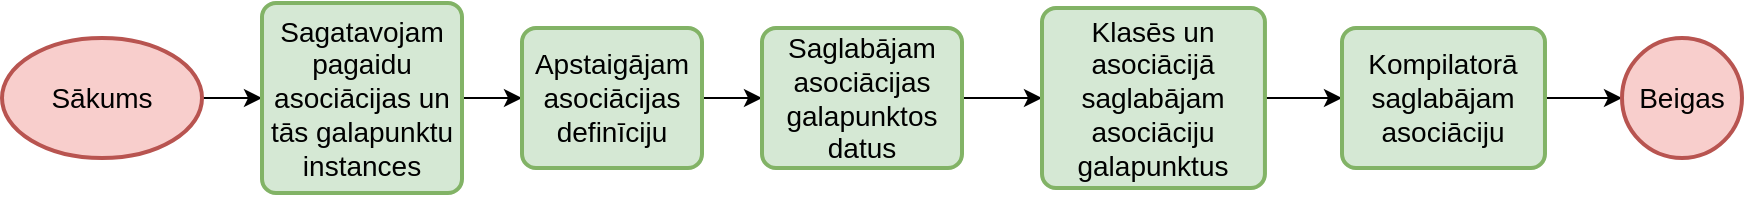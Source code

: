 <mxfile version="15.8.7" type="device" pages="4"><diagram id="T3AM92DZp9Nx9xLzcbVp" name="Kompilēt asociāciju"><mxGraphModel dx="-2262" dy="649" grid="1" gridSize="10" guides="1" tooltips="1" connect="1" arrows="1" fold="1" page="1" pageScale="1" pageWidth="1100" pageHeight="850" math="0" shadow="0"><root><mxCell id="jJ4S8eRLgExZ-MhqU4rL-0"/><mxCell id="jJ4S8eRLgExZ-MhqU4rL-1" parent="jJ4S8eRLgExZ-MhqU4rL-0"/><mxCell id="gx3OacqQjCRSN9YlOjex-7" style="edgeStyle=orthogonalEdgeStyle;rounded=0;orthogonalLoop=1;jettySize=auto;html=1;" parent="jJ4S8eRLgExZ-MhqU4rL-1" source="gx3OacqQjCRSN9YlOjex-0" target="gx3OacqQjCRSN9YlOjex-1" edge="1"><mxGeometry relative="1" as="geometry"/></mxCell><mxCell id="gx3OacqQjCRSN9YlOjex-0" value="Sākums" style="strokeWidth=2;html=1;shape=mxgraph.flowchart.start_1;whiteSpace=wrap;fontSize=14;fillColor=#f8cecc;strokeColor=#b85450;" parent="jJ4S8eRLgExZ-MhqU4rL-1" vertex="1"><mxGeometry x="3390" y="265" width="100" height="60" as="geometry"/></mxCell><mxCell id="gx3OacqQjCRSN9YlOjex-8" style="edgeStyle=orthogonalEdgeStyle;rounded=0;orthogonalLoop=1;jettySize=auto;html=1;" parent="jJ4S8eRLgExZ-MhqU4rL-1" source="gx3OacqQjCRSN9YlOjex-1" target="gx3OacqQjCRSN9YlOjex-2" edge="1"><mxGeometry relative="1" as="geometry"/></mxCell><mxCell id="gx3OacqQjCRSN9YlOjex-1" value="Sagatavojam pagaidu asociācijas un tās galapunktu instances" style="rounded=1;whiteSpace=wrap;html=1;absoluteArcSize=1;arcSize=14;strokeWidth=2;fontSize=14;fillColor=#d5e8d4;strokeColor=#82b366;" parent="jJ4S8eRLgExZ-MhqU4rL-1" vertex="1"><mxGeometry x="3520" y="247.5" width="100" height="95" as="geometry"/></mxCell><mxCell id="gx3OacqQjCRSN9YlOjex-9" style="edgeStyle=orthogonalEdgeStyle;rounded=0;orthogonalLoop=1;jettySize=auto;html=1;" parent="jJ4S8eRLgExZ-MhqU4rL-1" source="gx3OacqQjCRSN9YlOjex-2" target="gx3OacqQjCRSN9YlOjex-3" edge="1"><mxGeometry relative="1" as="geometry"/></mxCell><mxCell id="gx3OacqQjCRSN9YlOjex-2" value="Apstaigājam asociācijas definīciju" style="rounded=1;whiteSpace=wrap;html=1;absoluteArcSize=1;arcSize=14;strokeWidth=2;fontSize=14;fillColor=#d5e8d4;strokeColor=#82b366;" parent="jJ4S8eRLgExZ-MhqU4rL-1" vertex="1"><mxGeometry x="3650" y="260" width="90" height="70" as="geometry"/></mxCell><mxCell id="gx3OacqQjCRSN9YlOjex-10" style="edgeStyle=orthogonalEdgeStyle;rounded=0;orthogonalLoop=1;jettySize=auto;html=1;entryX=0;entryY=0.5;entryDx=0;entryDy=0;" parent="jJ4S8eRLgExZ-MhqU4rL-1" source="gx3OacqQjCRSN9YlOjex-3" target="gx3OacqQjCRSN9YlOjex-4" edge="1"><mxGeometry relative="1" as="geometry"/></mxCell><mxCell id="gx3OacqQjCRSN9YlOjex-3" value="Saglabājam asociācijas&lt;br&gt;galapunktos datus" style="rounded=1;whiteSpace=wrap;html=1;absoluteArcSize=1;arcSize=14;strokeWidth=2;fontSize=14;fillColor=#d5e8d4;strokeColor=#82b366;" parent="jJ4S8eRLgExZ-MhqU4rL-1" vertex="1"><mxGeometry x="3770" y="260" width="100" height="70" as="geometry"/></mxCell><mxCell id="gx3OacqQjCRSN9YlOjex-11" style="edgeStyle=orthogonalEdgeStyle;rounded=0;orthogonalLoop=1;jettySize=auto;html=1;entryX=0;entryY=0.5;entryDx=0;entryDy=0;" parent="jJ4S8eRLgExZ-MhqU4rL-1" source="gx3OacqQjCRSN9YlOjex-4" target="gx3OacqQjCRSN9YlOjex-5" edge="1"><mxGeometry relative="1" as="geometry"/></mxCell><mxCell id="gx3OacqQjCRSN9YlOjex-4" value="Klasēs un asociācijā saglabājam asociāciju galapunktus" style="rounded=1;whiteSpace=wrap;html=1;absoluteArcSize=1;arcSize=14;strokeWidth=2;fontSize=14;fillColor=#d5e8d4;strokeColor=#82b366;" parent="jJ4S8eRLgExZ-MhqU4rL-1" vertex="1"><mxGeometry x="3910" y="250" width="111.47" height="90" as="geometry"/></mxCell><mxCell id="gx3OacqQjCRSN9YlOjex-12" style="edgeStyle=orthogonalEdgeStyle;rounded=0;orthogonalLoop=1;jettySize=auto;html=1;entryX=0;entryY=0.5;entryDx=0;entryDy=0;entryPerimeter=0;" parent="jJ4S8eRLgExZ-MhqU4rL-1" source="gx3OacqQjCRSN9YlOjex-5" target="gx3OacqQjCRSN9YlOjex-6" edge="1"><mxGeometry relative="1" as="geometry"/></mxCell><mxCell id="gx3OacqQjCRSN9YlOjex-5" value="Kompilatorā saglabājam asociāciju" style="rounded=1;whiteSpace=wrap;html=1;absoluteArcSize=1;arcSize=14;strokeWidth=2;fontSize=14;fillColor=#d5e8d4;strokeColor=#82b366;" parent="jJ4S8eRLgExZ-MhqU4rL-1" vertex="1"><mxGeometry x="4060" y="260" width="101.49" height="70" as="geometry"/></mxCell><mxCell id="gx3OacqQjCRSN9YlOjex-6" value="Beigas" style="strokeWidth=2;html=1;shape=mxgraph.flowchart.start_2;whiteSpace=wrap;fontSize=14;fillColor=#f8cecc;strokeColor=#b85450;" parent="jJ4S8eRLgExZ-MhqU4rL-1" vertex="1"><mxGeometry x="4200" y="265" width="60" height="60" as="geometry"/></mxCell></root></mxGraphModel></diagram><diagram id="njW5O7dGDz3l3ew6Q2FW" name="Kompilēt asociācijas definīciju"><mxGraphModel dx="-2362" dy="649" grid="1" gridSize="10" guides="1" tooltips="1" connect="1" arrows="1" fold="1" page="1" pageScale="1" pageWidth="850" pageHeight="1100" math="0" shadow="0"><root><mxCell id="LCpSRmkgqCaX4yIM7jmt-0"/><mxCell id="LCpSRmkgqCaX4yIM7jmt-1" parent="LCpSRmkgqCaX4yIM7jmt-0"/><mxCell id="CMXXqmUKUQSstfFm5k6k-0" style="edgeStyle=orthogonalEdgeStyle;rounded=0;orthogonalLoop=1;jettySize=auto;html=1;entryX=0.5;entryY=0;entryDx=0;entryDy=0;entryPerimeter=0;" parent="LCpSRmkgqCaX4yIM7jmt-1" source="CMXXqmUKUQSstfFm5k6k-1" target="CMXXqmUKUQSstfFm5k6k-6" edge="1"><mxGeometry relative="1" as="geometry"><mxPoint x="3725.51" y="80" as="targetPoint"/></mxGeometry></mxCell><mxCell id="CMXXqmUKUQSstfFm5k6k-1" value="Sākums" style="strokeWidth=2;html=1;shape=mxgraph.flowchart.start_1;whiteSpace=wrap;fontSize=14;fillColor=#f8cecc;strokeColor=#b85450;" parent="LCpSRmkgqCaX4yIM7jmt-1" vertex="1"><mxGeometry x="3675" y="10" width="100" height="60" as="geometry"/></mxCell><mxCell id="CMXXqmUKUQSstfFm5k6k-20" style="edgeStyle=orthogonalEdgeStyle;rounded=0;orthogonalLoop=1;jettySize=auto;html=1;fontSize=18;" parent="LCpSRmkgqCaX4yIM7jmt-1" source="CMXXqmUKUQSstfFm5k6k-6" target="4nEmJREo8lpSp2tlLhdD-19" edge="1"><mxGeometry relative="1" as="geometry"><mxPoint x="3725.49" y="200" as="targetPoint"/></mxGeometry></mxCell><mxCell id="EeNB8p_Wgdvy7Mp3fPz1-1" value="Jā" style="edgeLabel;html=1;align=center;verticalAlign=middle;resizable=0;points=[];fontSize=18;" parent="CMXXqmUKUQSstfFm5k6k-20" vertex="1" connectable="0"><mxGeometry x="0.244" y="1" relative="1" as="geometry"><mxPoint x="-1" y="-9" as="offset"/></mxGeometry></mxCell><mxCell id="EeNB8p_Wgdvy7Mp3fPz1-9" style="edgeStyle=orthogonalEdgeStyle;rounded=0;orthogonalLoop=1;jettySize=auto;html=1;fontSize=18;" parent="LCpSRmkgqCaX4yIM7jmt-1" source="CMXXqmUKUQSstfFm5k6k-6" target="EeNB8p_Wgdvy7Mp3fPz1-8" edge="1"><mxGeometry relative="1" as="geometry"/></mxCell><mxCell id="EeNB8p_Wgdvy7Mp3fPz1-11" value="Nē" style="edgeLabel;html=1;align=center;verticalAlign=middle;resizable=0;points=[];fontSize=18;" parent="EeNB8p_Wgdvy7Mp3fPz1-9" vertex="1" connectable="0"><mxGeometry x="-0.229" relative="1" as="geometry"><mxPoint as="offset"/></mxGeometry></mxCell><mxCell id="CMXXqmUKUQSstfFm5k6k-6" value="Vai ir definēts asociācijas avots?" style="strokeWidth=2;html=1;shape=mxgraph.flowchart.decision;whiteSpace=wrap;fontSize=14;fillColor=#fff2cc;strokeColor=#d6b656;" parent="LCpSRmkgqCaX4yIM7jmt-1" vertex="1"><mxGeometry x="3600" y="100" width="250" height="65" as="geometry"/></mxCell><mxCell id="EeNB8p_Wgdvy7Mp3fPz1-10" style="edgeStyle=orthogonalEdgeStyle;rounded=0;orthogonalLoop=1;jettySize=auto;html=1;fontSize=18;exitX=0.5;exitY=1;exitDx=0;exitDy=0;entryX=0.5;entryY=0;entryDx=0;entryDy=0;entryPerimeter=0;" parent="LCpSRmkgqCaX4yIM7jmt-1" source="EeNB8p_Wgdvy7Mp3fPz1-8" target="4nEmJREo8lpSp2tlLhdD-4" edge="1"><mxGeometry relative="1" as="geometry"><mxPoint x="3725" y="370" as="targetPoint"/><Array as="points"><mxPoint x="3972" y="370"/><mxPoint x="3726" y="370"/></Array></mxGeometry></mxCell><mxCell id="EeNB8p_Wgdvy7Mp3fPz1-8" value="Saglabā kļūdu" style="rounded=1;whiteSpace=wrap;html=1;absoluteArcSize=1;arcSize=14;strokeWidth=2;fontSize=14;fillColor=#d5e8d4;strokeColor=#82b366;" parent="LCpSRmkgqCaX4yIM7jmt-1" vertex="1"><mxGeometry x="3892.0" y="170" width="159.74" height="30" as="geometry"/></mxCell><mxCell id="4nEmJREo8lpSp2tlLhdD-1" style="edgeStyle=orthogonalEdgeStyle;rounded=0;orthogonalLoop=1;jettySize=auto;html=1;fontSize=18;" parent="LCpSRmkgqCaX4yIM7jmt-1" source="4nEmJREo8lpSp2tlLhdD-4" target="4nEmJREo8lpSp2tlLhdD-6" edge="1"><mxGeometry relative="1" as="geometry"><mxPoint x="3725.51" y="510" as="targetPoint"/></mxGeometry></mxCell><mxCell id="4nEmJREo8lpSp2tlLhdD-2" style="edgeStyle=orthogonalEdgeStyle;rounded=0;orthogonalLoop=1;jettySize=auto;html=1;fontSize=18;" parent="LCpSRmkgqCaX4yIM7jmt-1" source="4nEmJREo8lpSp2tlLhdD-4" target="4nEmJREo8lpSp2tlLhdD-9" edge="1"><mxGeometry relative="1" as="geometry"/></mxCell><mxCell id="4nEmJREo8lpSp2tlLhdD-3" value="Nē" style="edgeLabel;html=1;align=center;verticalAlign=middle;resizable=0;points=[];fontSize=18;" parent="4nEmJREo8lpSp2tlLhdD-2" vertex="1" connectable="0"><mxGeometry x="-0.026" y="-1" relative="1" as="geometry"><mxPoint as="offset"/></mxGeometry></mxCell><mxCell id="4nEmJREo8lpSp2tlLhdD-4" value="Vai ir definēta kompozīcijas esamība?" style="strokeWidth=2;html=1;shape=mxgraph.flowchart.decision;whiteSpace=wrap;fontSize=14;fillColor=#fff2cc;strokeColor=#d6b656;" parent="LCpSRmkgqCaX4yIM7jmt-1" vertex="1"><mxGeometry x="3600.5" y="390" width="250" height="65" as="geometry"/></mxCell><mxCell id="4nEmJREo8lpSp2tlLhdD-5" style="edgeStyle=orthogonalEdgeStyle;rounded=0;orthogonalLoop=1;jettySize=auto;html=1;entryX=0.5;entryY=0;entryDx=0;entryDy=0;entryPerimeter=0;fontSize=18;" parent="LCpSRmkgqCaX4yIM7jmt-1" source="4nEmJREo8lpSp2tlLhdD-6" target="4nEmJREo8lpSp2tlLhdD-10" edge="1"><mxGeometry relative="1" as="geometry"><Array as="points"><mxPoint x="3725" y="560"/><mxPoint x="3725" y="560"/></Array></mxGeometry></mxCell><mxCell id="4nEmJREo8lpSp2tlLhdD-6" value="Fiksē kompozīcijas esamību" style="rounded=1;whiteSpace=wrap;html=1;absoluteArcSize=1;arcSize=14;strokeWidth=2;fontSize=14;fillColor=#d5e8d4;strokeColor=#82b366;" parent="LCpSRmkgqCaX4yIM7jmt-1" vertex="1"><mxGeometry x="3635.13" y="500" width="179.73" height="30" as="geometry"/></mxCell><mxCell id="4nEmJREo8lpSp2tlLhdD-7" value="Jā" style="edgeLabel;html=1;align=center;verticalAlign=middle;resizable=0;points=[];fontSize=18;" parent="LCpSRmkgqCaX4yIM7jmt-1" vertex="1" connectable="0"><mxGeometry x="3725.505" y="473.996" as="geometry"/></mxCell><mxCell id="4nEmJREo8lpSp2tlLhdD-8" style="edgeStyle=orthogonalEdgeStyle;rounded=0;orthogonalLoop=1;jettySize=auto;html=1;fontSize=18;entryX=0.5;entryY=0;entryDx=0;entryDy=0;entryPerimeter=0;exitX=0.5;exitY=1;exitDx=0;exitDy=0;" parent="LCpSRmkgqCaX4yIM7jmt-1" source="4nEmJREo8lpSp2tlLhdD-9" target="4nEmJREo8lpSp2tlLhdD-10" edge="1"><mxGeometry relative="1" as="geometry"><mxPoint x="3761" y="570" as="targetPoint"/><mxPoint x="3992" y="520" as="sourcePoint"/><Array as="points"><mxPoint x="3982" y="550"/><mxPoint x="3725" y="550"/></Array></mxGeometry></mxCell><mxCell id="4nEmJREo8lpSp2tlLhdD-9" value="Saglabā kļūdu" style="rounded=1;whiteSpace=wrap;html=1;absoluteArcSize=1;arcSize=14;strokeWidth=2;fontSize=14;fillColor=#d5e8d4;strokeColor=#82b366;" parent="LCpSRmkgqCaX4yIM7jmt-1" vertex="1"><mxGeometry x="3902.01" y="465" width="159.74" height="30" as="geometry"/></mxCell><mxCell id="4nEmJREo8lpSp2tlLhdD-10" value="Vai ir definēts asociācijas mērķis?" style="strokeWidth=2;html=1;shape=mxgraph.flowchart.decision;whiteSpace=wrap;fontSize=14;fillColor=#fff2cc;strokeColor=#d6b656;" parent="LCpSRmkgqCaX4yIM7jmt-1" vertex="1"><mxGeometry x="3599.99" y="573" width="250" height="65" as="geometry"/></mxCell><mxCell id="4nEmJREo8lpSp2tlLhdD-11" style="edgeStyle=orthogonalEdgeStyle;rounded=0;orthogonalLoop=1;jettySize=auto;html=1;fontSize=18;entryX=0.5;entryY=0;entryDx=0;entryDy=0;exitX=0.5;exitY=1;exitDx=0;exitDy=0;exitPerimeter=0;entryPerimeter=0;" parent="LCpSRmkgqCaX4yIM7jmt-1" source="4nEmJREo8lpSp2tlLhdD-10" target="oMA_z2kdHx1OLmDIDAmN-11" edge="1"><mxGeometry relative="1" as="geometry"><mxPoint x="3725.5" y="710" as="targetPoint"/><mxPoint x="3725.5" y="662.48" as="sourcePoint"/></mxGeometry></mxCell><mxCell id="4nEmJREo8lpSp2tlLhdD-12" value="Jā" style="edgeLabel;html=1;align=center;verticalAlign=middle;resizable=0;points=[];fontSize=18;" parent="4nEmJREo8lpSp2tlLhdD-11" vertex="1" connectable="0"><mxGeometry x="0.244" y="1" relative="1" as="geometry"><mxPoint x="-1" y="-9" as="offset"/></mxGeometry></mxCell><mxCell id="4nEmJREo8lpSp2tlLhdD-13" style="edgeStyle=orthogonalEdgeStyle;rounded=0;orthogonalLoop=1;jettySize=auto;html=1;fontSize=18;exitX=1;exitY=0.5;exitDx=0;exitDy=0;exitPerimeter=0;" parent="LCpSRmkgqCaX4yIM7jmt-1" source="4nEmJREo8lpSp2tlLhdD-10" target="4nEmJREo8lpSp2tlLhdD-18" edge="1"><mxGeometry relative="1" as="geometry"><mxPoint x="3850.51" y="629.997" as="sourcePoint"/></mxGeometry></mxCell><mxCell id="4nEmJREo8lpSp2tlLhdD-14" value="Nē" style="edgeLabel;html=1;align=center;verticalAlign=middle;resizable=0;points=[];fontSize=18;" parent="4nEmJREo8lpSp2tlLhdD-13" vertex="1" connectable="0"><mxGeometry x="-0.229" relative="1" as="geometry"><mxPoint as="offset"/></mxGeometry></mxCell><mxCell id="4nEmJREo8lpSp2tlLhdD-17" style="edgeStyle=orthogonalEdgeStyle;rounded=0;orthogonalLoop=1;jettySize=auto;html=1;entryX=1;entryY=0.5;entryDx=0;entryDy=0;fontSize=18;exitX=0.5;exitY=1;exitDx=0;exitDy=0;" parent="LCpSRmkgqCaX4yIM7jmt-1" source="4nEmJREo8lpSp2tlLhdD-18" target="kiKtlc2yjW7gE4E_wjJ7-1" edge="1"><mxGeometry relative="1" as="geometry"><mxPoint x="3755.0" y="900" as="targetPoint"/><mxPoint x="3972" y="760" as="sourcePoint"/><Array as="points"><mxPoint x="3972" y="865"/></Array></mxGeometry></mxCell><mxCell id="4nEmJREo8lpSp2tlLhdD-18" value="Saglabā kļūdu" style="rounded=1;whiteSpace=wrap;html=1;absoluteArcSize=1;arcSize=14;strokeWidth=2;fontSize=14;fillColor=#d5e8d4;strokeColor=#82b366;" parent="LCpSRmkgqCaX4yIM7jmt-1" vertex="1"><mxGeometry x="3892.01" y="687.48" width="159.74" height="30" as="geometry"/></mxCell><mxCell id="oMA_z2kdHx1OLmDIDAmN-0" style="edgeStyle=orthogonalEdgeStyle;rounded=0;orthogonalLoop=1;jettySize=auto;html=1;entryX=0.5;entryY=0;entryDx=0;entryDy=0;" parent="LCpSRmkgqCaX4yIM7jmt-1" source="4nEmJREo8lpSp2tlLhdD-19" target="oMA_z2kdHx1OLmDIDAmN-2" edge="1"><mxGeometry relative="1" as="geometry"><mxPoint x="3725.5" y="310" as="targetPoint"/></mxGeometry></mxCell><mxCell id="oMA_z2kdHx1OLmDIDAmN-6" style="edgeStyle=orthogonalEdgeStyle;rounded=0;orthogonalLoop=1;jettySize=auto;html=1;entryX=0;entryY=0.5;entryDx=0;entryDy=0;entryPerimeter=0;exitX=0;exitY=0.5;exitDx=0;exitDy=0;exitPerimeter=0;" parent="LCpSRmkgqCaX4yIM7jmt-1" source="4nEmJREo8lpSp2tlLhdD-19" target="4nEmJREo8lpSp2tlLhdD-4" edge="1"><mxGeometry relative="1" as="geometry"><Array as="points"><mxPoint x="3581" y="243"/><mxPoint x="3581" y="423"/></Array></mxGeometry></mxCell><mxCell id="oMA_z2kdHx1OLmDIDAmN-7" value="&lt;font style=&quot;font-size: 18px&quot;&gt;Jā&lt;/font&gt;" style="edgeLabel;html=1;align=center;verticalAlign=middle;resizable=0;points=[];" parent="oMA_z2kdHx1OLmDIDAmN-6" vertex="1" connectable="0"><mxGeometry x="-0.417" y="-2" relative="1" as="geometry"><mxPoint y="11" as="offset"/></mxGeometry></mxCell><mxCell id="4nEmJREo8lpSp2tlLhdD-19" value="Vai avotā ir kols?" style="strokeWidth=2;html=1;shape=mxgraph.flowchart.decision;whiteSpace=wrap;fontSize=14;fillColor=#fff2cc;strokeColor=#d6b656;" parent="LCpSRmkgqCaX4yIM7jmt-1" vertex="1"><mxGeometry x="3646.35" y="210" width="158.52" height="65" as="geometry"/></mxCell><mxCell id="oMA_z2kdHx1OLmDIDAmN-5" style="edgeStyle=orthogonalEdgeStyle;rounded=0;orthogonalLoop=1;jettySize=auto;html=1;entryX=0.5;entryY=0;entryDx=0;entryDy=0;entryPerimeter=0;" parent="LCpSRmkgqCaX4yIM7jmt-1" source="oMA_z2kdHx1OLmDIDAmN-2" target="4nEmJREo8lpSp2tlLhdD-4" edge="1"><mxGeometry relative="1" as="geometry"/></mxCell><mxCell id="oMA_z2kdHx1OLmDIDAmN-2" value="Saglabā kļūdu" style="rounded=1;whiteSpace=wrap;html=1;absoluteArcSize=1;arcSize=14;strokeWidth=2;fontSize=14;fillColor=#d5e8d4;strokeColor=#82b366;" parent="LCpSRmkgqCaX4yIM7jmt-1" vertex="1"><mxGeometry x="3645.13" y="320" width="159.74" height="30" as="geometry"/></mxCell><mxCell id="oMA_z2kdHx1OLmDIDAmN-4" value="Nē" style="edgeLabel;html=1;align=center;verticalAlign=middle;resizable=0;points=[];fontSize=18;" parent="LCpSRmkgqCaX4yIM7jmt-1" vertex="1" connectable="0"><mxGeometry x="3725" y="293" as="geometry"/></mxCell><mxCell id="oMA_z2kdHx1OLmDIDAmN-8" style="edgeStyle=orthogonalEdgeStyle;rounded=0;orthogonalLoop=1;jettySize=auto;html=1;entryX=0.5;entryY=0;entryDx=0;entryDy=0;" parent="LCpSRmkgqCaX4yIM7jmt-1" source="oMA_z2kdHx1OLmDIDAmN-11" target="oMA_z2kdHx1OLmDIDAmN-13" edge="1"><mxGeometry relative="1" as="geometry"><mxPoint x="3725.5" y="790" as="targetPoint"/></mxGeometry></mxCell><mxCell id="oMA_z2kdHx1OLmDIDAmN-9" style="edgeStyle=orthogonalEdgeStyle;rounded=0;orthogonalLoop=1;jettySize=auto;html=1;entryX=0;entryY=0.5;entryDx=0;entryDy=0;" parent="LCpSRmkgqCaX4yIM7jmt-1" source="oMA_z2kdHx1OLmDIDAmN-11" target="kiKtlc2yjW7gE4E_wjJ7-1" edge="1"><mxGeometry relative="1" as="geometry"><mxPoint x="3695.0" y="900" as="targetPoint"/><Array as="points"><mxPoint x="3581" y="713"/><mxPoint x="3581" y="865"/></Array></mxGeometry></mxCell><mxCell id="oMA_z2kdHx1OLmDIDAmN-10" value="&lt;font style=&quot;font-size: 18px&quot;&gt;Jā&lt;/font&gt;" style="edgeLabel;html=1;align=center;verticalAlign=middle;resizable=0;points=[];" parent="oMA_z2kdHx1OLmDIDAmN-9" vertex="1" connectable="0"><mxGeometry x="-0.417" y="-2" relative="1" as="geometry"><mxPoint y="11" as="offset"/></mxGeometry></mxCell><mxCell id="oMA_z2kdHx1OLmDIDAmN-11" value="Vai mērķī ir kols?" style="strokeWidth=2;html=1;shape=mxgraph.flowchart.decision;whiteSpace=wrap;fontSize=14;fillColor=#fff2cc;strokeColor=#d6b656;" parent="LCpSRmkgqCaX4yIM7jmt-1" vertex="1"><mxGeometry x="3646.24" y="680" width="158.52" height="65" as="geometry"/></mxCell><mxCell id="oMA_z2kdHx1OLmDIDAmN-12" style="edgeStyle=orthogonalEdgeStyle;rounded=0;orthogonalLoop=1;jettySize=auto;html=1;entryX=0.5;entryY=0;entryDx=0;entryDy=0;" parent="LCpSRmkgqCaX4yIM7jmt-1" source="oMA_z2kdHx1OLmDIDAmN-13" target="kiKtlc2yjW7gE4E_wjJ7-1" edge="1"><mxGeometry relative="1" as="geometry"><mxPoint x="3725.0" y="870" as="targetPoint"/></mxGeometry></mxCell><mxCell id="oMA_z2kdHx1OLmDIDAmN-13" value="Saglabā kļūdu" style="rounded=1;whiteSpace=wrap;html=1;absoluteArcSize=1;arcSize=14;strokeWidth=2;fontSize=14;fillColor=#d5e8d4;strokeColor=#82b366;" parent="LCpSRmkgqCaX4yIM7jmt-1" vertex="1"><mxGeometry x="3644.52" y="790" width="159.74" height="30" as="geometry"/></mxCell><mxCell id="oMA_z2kdHx1OLmDIDAmN-14" value="Nē" style="edgeLabel;html=1;align=center;verticalAlign=middle;resizable=0;points=[];fontSize=18;" parent="LCpSRmkgqCaX4yIM7jmt-1" vertex="1" connectable="0"><mxGeometry x="3725" y="764" as="geometry"/></mxCell><mxCell id="kiKtlc2yjW7gE4E_wjJ7-3" style="edgeStyle=orthogonalEdgeStyle;rounded=0;orthogonalLoop=1;jettySize=auto;html=1;entryX=0.5;entryY=0;entryDx=0;entryDy=0;entryPerimeter=0;" parent="LCpSRmkgqCaX4yIM7jmt-1" source="kiKtlc2yjW7gE4E_wjJ7-1" target="ZYDgbwseCvVeuhG_2l6Z-3" edge="1"><mxGeometry relative="1" as="geometry"><mxPoint x="3725" y="920.0" as="targetPoint"/></mxGeometry></mxCell><mxCell id="kiKtlc2yjW7gE4E_wjJ7-1" value="Apstaigājam asociācijas klases" style="rounded=1;whiteSpace=wrap;html=1;absoluteArcSize=1;arcSize=14;strokeWidth=2;fontSize=14;fillColor=#d5e8d4;strokeColor=#82b366;" parent="LCpSRmkgqCaX4yIM7jmt-1" vertex="1"><mxGeometry x="3615" y="850" width="220" height="30" as="geometry"/></mxCell><mxCell id="ZYDgbwseCvVeuhG_2l6Z-0" value="Beigas" style="strokeWidth=2;html=1;shape=mxgraph.flowchart.start_2;whiteSpace=wrap;fontSize=14;fillColor=#f8cecc;strokeColor=#b85450;" parent="LCpSRmkgqCaX4yIM7jmt-1" vertex="1"><mxGeometry x="3695.0" y="1050" width="60" height="60" as="geometry"/></mxCell><mxCell id="ZYDgbwseCvVeuhG_2l6Z-4" style="edgeStyle=orthogonalEdgeStyle;rounded=0;orthogonalLoop=1;jettySize=auto;html=1;entryX=0.5;entryY=0;entryDx=0;entryDy=0;entryPerimeter=0;" parent="LCpSRmkgqCaX4yIM7jmt-1" source="ZYDgbwseCvVeuhG_2l6Z-3" target="ZYDgbwseCvVeuhG_2l6Z-0" edge="1"><mxGeometry relative="1" as="geometry"><mxPoint x="3725.517" y="1040" as="targetPoint"/></mxGeometry></mxCell><mxCell id="ZYDgbwseCvVeuhG_2l6Z-5" value="&lt;font style=&quot;font-size: 18px&quot;&gt;Nē&lt;/font&gt;" style="edgeLabel;html=1;align=center;verticalAlign=middle;resizable=0;points=[];" parent="ZYDgbwseCvVeuhG_2l6Z-4" vertex="1" connectable="0"><mxGeometry x="-0.297" y="1" relative="1" as="geometry"><mxPoint as="offset"/></mxGeometry></mxCell><mxCell id="ZYDgbwseCvVeuhG_2l6Z-6" style="edgeStyle=orthogonalEdgeStyle;rounded=0;orthogonalLoop=1;jettySize=auto;html=1;entryX=0.5;entryY=0;entryDx=0;entryDy=0;fontSize=18;" parent="LCpSRmkgqCaX4yIM7jmt-1" source="ZYDgbwseCvVeuhG_2l6Z-3" target="ZYDgbwseCvVeuhG_2l6Z-8" edge="1"><mxGeometry relative="1" as="geometry"><Array as="points"><mxPoint x="3882" y="952"/><mxPoint x="3932" y="952"/></Array></mxGeometry></mxCell><mxCell id="ZYDgbwseCvVeuhG_2l6Z-7" value="Jā" style="edgeLabel;html=1;align=center;verticalAlign=middle;resizable=0;points=[];fontSize=18;" parent="ZYDgbwseCvVeuhG_2l6Z-6" vertex="1" connectable="0"><mxGeometry x="-0.673" y="-2" relative="1" as="geometry"><mxPoint as="offset"/></mxGeometry></mxCell><mxCell id="ZYDgbwseCvVeuhG_2l6Z-3" value="Vai asociācijai ir dotas abas klases?" style="strokeWidth=2;html=1;shape=mxgraph.flowchart.decision;whiteSpace=wrap;fontSize=14;fillColor=#fff2cc;strokeColor=#d6b656;" parent="LCpSRmkgqCaX4yIM7jmt-1" vertex="1"><mxGeometry x="3645.74" y="920" width="158.52" height="65" as="geometry"/></mxCell><mxCell id="ZYDgbwseCvVeuhG_2l6Z-9" style="edgeStyle=orthogonalEdgeStyle;rounded=0;orthogonalLoop=1;jettySize=auto;html=1;entryX=1;entryY=0.5;entryDx=0;entryDy=0;entryPerimeter=0;fontSize=18;exitX=0.5;exitY=1;exitDx=0;exitDy=0;" parent="LCpSRmkgqCaX4yIM7jmt-1" source="ZYDgbwseCvVeuhG_2l6Z-8" target="ZYDgbwseCvVeuhG_2l6Z-0" edge="1"><mxGeometry relative="1" as="geometry"/></mxCell><mxCell id="ZYDgbwseCvVeuhG_2l6Z-8" value="Apstaigājam asociācijas lomu vārdus" style="rounded=1;whiteSpace=wrap;html=1;absoluteArcSize=1;arcSize=14;strokeWidth=2;fontSize=14;fillColor=#d5e8d4;strokeColor=#82b366;" parent="LCpSRmkgqCaX4yIM7jmt-1" vertex="1"><mxGeometry x="3832" y="1010" width="240" height="30" as="geometry"/></mxCell></root></mxGraphModel></diagram><diagram id="c0xBQJFhZ2i2DqbD1XUt" name="Asociācijas klases apstaigāšana"><mxGraphModel dx="-2362" dy="649" grid="1" gridSize="10" guides="1" tooltips="1" connect="1" arrows="1" fold="1" page="1" pageScale="1" pageWidth="850" pageHeight="1100" math="0" shadow="0"><root><mxCell id="bTnlPlCsweCmE147BtGo-0"/><mxCell id="bTnlPlCsweCmE147BtGo-1" parent="bTnlPlCsweCmE147BtGo-0"/><mxCell id="uWD6r74iJs3HNpTXB69H-3" style="edgeStyle=orthogonalEdgeStyle;rounded=0;orthogonalLoop=1;jettySize=auto;html=1;" parent="bTnlPlCsweCmE147BtGo-1" source="uWD6r74iJs3HNpTXB69H-0" target="uWD6r74iJs3HNpTXB69H-1" edge="1"><mxGeometry relative="1" as="geometry"/></mxCell><mxCell id="uWD6r74iJs3HNpTXB69H-0" value="Sākums" style="strokeWidth=2;html=1;shape=mxgraph.flowchart.start_1;whiteSpace=wrap;fontSize=14;fillColor=#f8cecc;strokeColor=#b85450;" parent="bTnlPlCsweCmE147BtGo-1" vertex="1"><mxGeometry x="3430" y="640" width="100" height="60" as="geometry"/></mxCell><mxCell id="uWD6r74iJs3HNpTXB69H-4" value="" style="edgeStyle=orthogonalEdgeStyle;rounded=0;orthogonalLoop=1;jettySize=auto;html=1;" parent="bTnlPlCsweCmE147BtGo-1" source="uWD6r74iJs3HNpTXB69H-1" target="uWD6r74iJs3HNpTXB69H-2" edge="1"><mxGeometry relative="1" as="geometry"/></mxCell><mxCell id="uWD6r74iJs3HNpTXB69H-1" value="Apstaigājam rezervēto vārdu sarakstu" style="rounded=1;whiteSpace=wrap;html=1;absoluteArcSize=1;arcSize=14;strokeWidth=2;fontSize=14;fillColor=#dae8fc;strokeColor=#6c8ebf;" parent="bTnlPlCsweCmE147BtGo-1" vertex="1"><mxGeometry x="3560" y="630" width="91.49" height="80" as="geometry"/></mxCell><mxCell id="uWD6r74iJs3HNpTXB69H-7" style="edgeStyle=orthogonalEdgeStyle;rounded=0;orthogonalLoop=1;jettySize=auto;html=1;" parent="bTnlPlCsweCmE147BtGo-1" source="uWD6r74iJs3HNpTXB69H-2" target="uWD6r74iJs3HNpTXB69H-5" edge="1"><mxGeometry relative="1" as="geometry"/></mxCell><mxCell id="uWD6r74iJs3HNpTXB69H-2" value="Apstaigājam klašu sarakstu" style="rounded=1;whiteSpace=wrap;html=1;absoluteArcSize=1;arcSize=14;strokeWidth=2;fontSize=14;fillColor=#e1d5e7;strokeColor=#9673a6;" parent="bTnlPlCsweCmE147BtGo-1" vertex="1"><mxGeometry x="3690" y="635" width="86.5" height="70" as="geometry"/></mxCell><mxCell id="uWD6r74iJs3HNpTXB69H-8" style="edgeStyle=orthogonalEdgeStyle;rounded=0;orthogonalLoop=1;jettySize=auto;html=1;entryX=0;entryY=0.5;entryDx=0;entryDy=0;" parent="bTnlPlCsweCmE147BtGo-1" source="uWD6r74iJs3HNpTXB69H-5" target="uWD6r74iJs3HNpTXB69H-6" edge="1"><mxGeometry relative="1" as="geometry"/></mxCell><mxCell id="uWD6r74iJs3HNpTXB69H-9" value="&lt;font style=&quot;font-size: 18px&quot;&gt;Jā&lt;/font&gt;" style="edgeLabel;html=1;align=center;verticalAlign=middle;resizable=0;points=[];" parent="uWD6r74iJs3HNpTXB69H-8" vertex="1" connectable="0"><mxGeometry x="-0.228" y="-1" relative="1" as="geometry"><mxPoint as="offset"/></mxGeometry></mxCell><mxCell id="uWD6r74iJs3HNpTXB69H-13" style="edgeStyle=orthogonalEdgeStyle;rounded=0;orthogonalLoop=1;jettySize=auto;html=1;entryX=0;entryY=0.5;entryDx=0;entryDy=0;fontSize=18;exitX=0.5;exitY=1;exitDx=0;exitDy=0;exitPerimeter=0;" parent="bTnlPlCsweCmE147BtGo-1" source="uWD6r74iJs3HNpTXB69H-5" target="uWD6r74iJs3HNpTXB69H-12" edge="1"><mxGeometry relative="1" as="geometry"/></mxCell><mxCell id="uWD6r74iJs3HNpTXB69H-15" value="Nē" style="edgeLabel;html=1;align=center;verticalAlign=middle;resizable=0;points=[];fontSize=18;" parent="uWD6r74iJs3HNpTXB69H-13" vertex="1" connectable="0"><mxGeometry x="-0.187" y="2" relative="1" as="geometry"><mxPoint as="offset"/></mxGeometry></mxCell><mxCell id="uWD6r74iJs3HNpTXB69H-5" value="Vai atrasta klase ar padoto vārdu?" style="strokeWidth=2;html=1;shape=mxgraph.flowchart.decision;whiteSpace=wrap;fontSize=14;fillColor=#fff2cc;strokeColor=#d6b656;" parent="bTnlPlCsweCmE147BtGo-1" vertex="1"><mxGeometry x="3825" y="620" width="103.3" height="100" as="geometry"/></mxCell><mxCell id="uWD6r74iJs3HNpTXB69H-11" style="edgeStyle=orthogonalEdgeStyle;rounded=0;orthogonalLoop=1;jettySize=auto;html=1;fontSize=18;" parent="bTnlPlCsweCmE147BtGo-1" source="uWD6r74iJs3HNpTXB69H-6" target="uWD6r74iJs3HNpTXB69H-10" edge="1"><mxGeometry relative="1" as="geometry"/></mxCell><mxCell id="uWD6r74iJs3HNpTXB69H-6" value="Asociācijas galapunktā saglabajam klases vārdu" style="rounded=1;whiteSpace=wrap;html=1;absoluteArcSize=1;arcSize=14;strokeWidth=2;fontSize=14;fillColor=#d5e8d4;strokeColor=#82b366;" parent="bTnlPlCsweCmE147BtGo-1" vertex="1"><mxGeometry x="3989.75" y="633.75" width="100" height="72.5" as="geometry"/></mxCell><mxCell id="uWD6r74iJs3HNpTXB69H-10" value="Beigas" style="strokeWidth=2;html=1;shape=mxgraph.flowchart.start_2;whiteSpace=wrap;fontSize=14;fillColor=#f8cecc;strokeColor=#b85450;" parent="bTnlPlCsweCmE147BtGo-1" vertex="1"><mxGeometry x="4140" y="640" width="60" height="60" as="geometry"/></mxCell><mxCell id="uWD6r74iJs3HNpTXB69H-14" style="edgeStyle=orthogonalEdgeStyle;rounded=0;orthogonalLoop=1;jettySize=auto;html=1;entryX=0.5;entryY=1;entryDx=0;entryDy=0;entryPerimeter=0;fontSize=18;" parent="bTnlPlCsweCmE147BtGo-1" source="uWD6r74iJs3HNpTXB69H-12" target="uWD6r74iJs3HNpTXB69H-10" edge="1"><mxGeometry relative="1" as="geometry"/></mxCell><mxCell id="uWD6r74iJs3HNpTXB69H-12" value="Saglabā kļūdu" style="rounded=1;whiteSpace=wrap;html=1;absoluteArcSize=1;arcSize=14;strokeWidth=2;fontSize=14;fillColor=#d5e8d4;strokeColor=#82b366;" parent="bTnlPlCsweCmE147BtGo-1" vertex="1"><mxGeometry x="4004.75" y="750" width="70" height="50" as="geometry"/></mxCell></root></mxGraphModel></diagram><diagram id="WJC3MKH4dGJo4I9QUIq_" name="Lomas vārda pārbaude"><mxGraphModel dx="-2362" dy="649" grid="1" gridSize="10" guides="1" tooltips="1" connect="1" arrows="1" fold="1" page="1" pageScale="1" pageWidth="850" pageHeight="1100" math="0" shadow="0"><root><mxCell id="_vfMOuIlNQZH_7gxRIUR-0"/><mxCell id="_vfMOuIlNQZH_7gxRIUR-1" parent="_vfMOuIlNQZH_7gxRIUR-0"/><mxCell id="t2xf_rhkZoOLBnunPodF-0" style="edgeStyle=orthogonalEdgeStyle;rounded=0;orthogonalLoop=1;jettySize=auto;html=1;" parent="_vfMOuIlNQZH_7gxRIUR-1" source="t2xf_rhkZoOLBnunPodF-1" target="Ec_U0CSQMNkqfxzPmqFy-27" edge="1"><mxGeometry relative="1" as="geometry"><mxPoint x="3742.36" y="160" as="targetPoint"/></mxGeometry></mxCell><mxCell id="t2xf_rhkZoOLBnunPodF-1" value="Sākums" style="strokeWidth=2;html=1;shape=mxgraph.flowchart.start_1;whiteSpace=wrap;fontSize=14;fillColor=#f8cecc;strokeColor=#b85450;" parent="_vfMOuIlNQZH_7gxRIUR-1" vertex="1"><mxGeometry x="3692.36" y="60" width="100" height="60" as="geometry"/></mxCell><mxCell id="Ec_U0CSQMNkqfxzPmqFy-28" style="edgeStyle=orthogonalEdgeStyle;rounded=0;orthogonalLoop=1;jettySize=auto;html=1;entryX=0.5;entryY=0;entryDx=0;entryDy=0;entryPerimeter=0;" parent="_vfMOuIlNQZH_7gxRIUR-1" source="Ec_U0CSQMNkqfxzPmqFy-27" target="Ec_U0CSQMNkqfxzPmqFy-49" edge="1"><mxGeometry relative="1" as="geometry"><mxPoint x="3742.36" y="230" as="targetPoint"/></mxGeometry></mxCell><mxCell id="Ec_U0CSQMNkqfxzPmqFy-27" value="Asociācijas galapunktā saglabājam lomas vārdu" style="rounded=1;whiteSpace=wrap;html=1;absoluteArcSize=1;arcSize=14;strokeWidth=2;fontSize=14;fillColor=#d5e8d4;strokeColor=#82b366;" parent="_vfMOuIlNQZH_7gxRIUR-1" vertex="1"><mxGeometry x="3582.88" y="160" width="318.96" height="30" as="geometry"/></mxCell><mxCell id="Ec_U0CSQMNkqfxzPmqFy-29" style="edgeStyle=orthogonalEdgeStyle;rounded=0;orthogonalLoop=1;jettySize=auto;html=1;entryX=0.5;entryY=0;entryDx=0;entryDy=0;entryPerimeter=0;fontSize=18;exitX=0.5;exitY=1;exitDx=0;exitDy=0;" parent="_vfMOuIlNQZH_7gxRIUR-1" source="Ec_U0CSQMNkqfxzPmqFy-48" target="Ec_U0CSQMNkqfxzPmqFy-30" edge="1"><mxGeometry relative="1" as="geometry"><mxPoint x="3742.36" y="1060" as="targetPoint"/><mxPoint x="3742.45" y="990" as="sourcePoint"/></mxGeometry></mxCell><mxCell id="Ec_U0CSQMNkqfxzPmqFy-30" value="Beigas" style="strokeWidth=2;html=1;shape=mxgraph.flowchart.start_2;whiteSpace=wrap;fontSize=14;fillColor=#f8cecc;strokeColor=#b85450;" parent="_vfMOuIlNQZH_7gxRIUR-1" vertex="1"><mxGeometry x="3712.37" y="960" width="60" height="60" as="geometry"/></mxCell><mxCell id="Ec_U0CSQMNkqfxzPmqFy-31" style="edgeStyle=orthogonalEdgeStyle;rounded=0;orthogonalLoop=1;jettySize=auto;html=1;fontSize=18;" parent="_vfMOuIlNQZH_7gxRIUR-1" source="Ec_U0CSQMNkqfxzPmqFy-32" target="Ec_U0CSQMNkqfxzPmqFy-34" edge="1"><mxGeometry relative="1" as="geometry"/></mxCell><mxCell id="Ec_U0CSQMNkqfxzPmqFy-32" value="Apstaigājam rezervēto vārdu sarakstu" style="rounded=1;whiteSpace=wrap;html=1;absoluteArcSize=1;arcSize=14;strokeWidth=2;fontSize=14;fillColor=#dae8fc;strokeColor=#6c8ebf;" parent="_vfMOuIlNQZH_7gxRIUR-1" vertex="1"><mxGeometry x="3622.37" y="340" width="240" height="30" as="geometry"/></mxCell><mxCell id="Ec_U0CSQMNkqfxzPmqFy-33" style="edgeStyle=orthogonalEdgeStyle;rounded=0;orthogonalLoop=1;jettySize=auto;html=1;entryX=0.5;entryY=0;entryDx=0;entryDy=0;fontSize=18;" parent="_vfMOuIlNQZH_7gxRIUR-1" source="Ec_U0CSQMNkqfxzPmqFy-34" target="Ec_U0CSQMNkqfxzPmqFy-36" edge="1"><mxGeometry relative="1" as="geometry"/></mxCell><mxCell id="Ec_U0CSQMNkqfxzPmqFy-34" value="Apstaigājam klases mainīgo sarakstu" style="rounded=1;whiteSpace=wrap;html=1;absoluteArcSize=1;arcSize=14;strokeWidth=2;fontSize=14;fillColor=#dae8fc;strokeColor=#6c8ebf;" parent="_vfMOuIlNQZH_7gxRIUR-1" vertex="1"><mxGeometry x="3622.36" y="410" width="240" height="30" as="geometry"/></mxCell><mxCell id="Ec_U0CSQMNkqfxzPmqFy-35" style="edgeStyle=orthogonalEdgeStyle;rounded=0;orthogonalLoop=1;jettySize=auto;html=1;entryX=0.5;entryY=0;entryDx=0;entryDy=0;fontSize=18;" parent="_vfMOuIlNQZH_7gxRIUR-1" source="Ec_U0CSQMNkqfxzPmqFy-36" target="Ec_U0CSQMNkqfxzPmqFy-38" edge="1"><mxGeometry relative="1" as="geometry"/></mxCell><mxCell id="Ec_U0CSQMNkqfxzPmqFy-36" value="Apstaigājam klases metožu sarakstu" style="rounded=1;whiteSpace=wrap;html=1;absoluteArcSize=1;arcSize=14;strokeWidth=2;fontSize=14;fillColor=#dae8fc;strokeColor=#6c8ebf;" parent="_vfMOuIlNQZH_7gxRIUR-1" vertex="1"><mxGeometry x="3622.36" y="480" width="240" height="30" as="geometry"/></mxCell><mxCell id="Ec_U0CSQMNkqfxzPmqFy-37" style="edgeStyle=orthogonalEdgeStyle;rounded=0;orthogonalLoop=1;jettySize=auto;html=1;entryX=0.5;entryY=0;entryDx=0;entryDy=0;entryPerimeter=0;fontSize=18;" parent="_vfMOuIlNQZH_7gxRIUR-1" source="Ec_U0CSQMNkqfxzPmqFy-38" target="Ec_U0CSQMNkqfxzPmqFy-43" edge="1"><mxGeometry relative="1" as="geometry"/></mxCell><mxCell id="Ec_U0CSQMNkqfxzPmqFy-38" value="Apstaigājam klases asociāciju galapunktu sarakstu" style="rounded=1;whiteSpace=wrap;html=1;absoluteArcSize=1;arcSize=14;strokeWidth=2;fontSize=14;fillColor=#dae8fc;strokeColor=#6c8ebf;" parent="_vfMOuIlNQZH_7gxRIUR-1" vertex="1"><mxGeometry x="3574.12" y="550" width="336.48" height="30" as="geometry"/></mxCell><mxCell id="Ec_U0CSQMNkqfxzPmqFy-39" style="edgeStyle=orthogonalEdgeStyle;rounded=0;orthogonalLoop=1;jettySize=auto;html=1;entryX=0.5;entryY=0;entryDx=0;entryDy=0;fontSize=18;" parent="_vfMOuIlNQZH_7gxRIUR-1" source="Ec_U0CSQMNkqfxzPmqFy-43" target="Ec_U0CSQMNkqfxzPmqFy-45" edge="1"><mxGeometry relative="1" as="geometry"><mxPoint x="3742.37" y="740" as="targetPoint"/></mxGeometry></mxCell><mxCell id="Ec_U0CSQMNkqfxzPmqFy-40" value="Jā" style="edgeLabel;html=1;align=center;verticalAlign=middle;resizable=0;points=[];fontSize=18;" parent="Ec_U0CSQMNkqfxzPmqFy-39" vertex="1" connectable="0"><mxGeometry x="0.221" relative="1" as="geometry"><mxPoint y="-9" as="offset"/></mxGeometry></mxCell><mxCell id="Ec_U0CSQMNkqfxzPmqFy-41" style="edgeStyle=orthogonalEdgeStyle;rounded=0;orthogonalLoop=1;jettySize=auto;html=1;entryX=1;entryY=0.5;entryDx=0;entryDy=0;entryPerimeter=0;fontSize=18;" parent="_vfMOuIlNQZH_7gxRIUR-1" source="Ec_U0CSQMNkqfxzPmqFy-43" target="Ec_U0CSQMNkqfxzPmqFy-30" edge="1"><mxGeometry relative="1" as="geometry"><Array as="points"><mxPoint x="3958.85" y="653"/><mxPoint x="3958.85" y="990"/></Array></mxGeometry></mxCell><mxCell id="Ec_U0CSQMNkqfxzPmqFy-42" value="Nē" style="edgeLabel;html=1;align=center;verticalAlign=middle;resizable=0;points=[];fontSize=18;" parent="Ec_U0CSQMNkqfxzPmqFy-41" vertex="1" connectable="0"><mxGeometry x="-0.575" y="2" relative="1" as="geometry"><mxPoint as="offset"/></mxGeometry></mxCell><mxCell id="Ec_U0CSQMNkqfxzPmqFy-43" value="Vai klasei ir virsklase?" style="strokeWidth=2;html=1;shape=mxgraph.flowchart.decision;whiteSpace=wrap;fontSize=14;fillColor=#fff2cc;strokeColor=#d6b656;" parent="_vfMOuIlNQZH_7gxRIUR-1" vertex="1"><mxGeometry x="3617.37" y="620" width="250" height="65" as="geometry"/></mxCell><mxCell id="Ec_U0CSQMNkqfxzPmqFy-44" style="edgeStyle=orthogonalEdgeStyle;rounded=0;orthogonalLoop=1;jettySize=auto;html=1;entryX=0.5;entryY=0;entryDx=0;entryDy=0;fontSize=18;" parent="_vfMOuIlNQZH_7gxRIUR-1" source="Ec_U0CSQMNkqfxzPmqFy-45" target="Ec_U0CSQMNkqfxzPmqFy-47" edge="1"><mxGeometry relative="1" as="geometry"/></mxCell><mxCell id="Ec_U0CSQMNkqfxzPmqFy-45" value="Apstaigājam virsklases mainīgo sarakstu" style="rounded=1;whiteSpace=wrap;html=1;absoluteArcSize=1;arcSize=14;strokeWidth=2;fontSize=14;fillColor=#dae8fc;strokeColor=#6c8ebf;" parent="_vfMOuIlNQZH_7gxRIUR-1" vertex="1"><mxGeometry x="3609.13" y="740" width="266.48" height="30" as="geometry"/></mxCell><mxCell id="Ec_U0CSQMNkqfxzPmqFy-46" style="edgeStyle=orthogonalEdgeStyle;rounded=0;orthogonalLoop=1;jettySize=auto;html=1;entryX=0.5;entryY=0;entryDx=0;entryDy=0;fontSize=18;" parent="_vfMOuIlNQZH_7gxRIUR-1" source="Ec_U0CSQMNkqfxzPmqFy-47" target="Ec_U0CSQMNkqfxzPmqFy-48" edge="1"><mxGeometry relative="1" as="geometry"/></mxCell><mxCell id="Ec_U0CSQMNkqfxzPmqFy-47" value="Apstaigājam virsklases metožu sarakstu" style="rounded=1;whiteSpace=wrap;html=1;absoluteArcSize=1;arcSize=14;strokeWidth=2;fontSize=14;fillColor=#dae8fc;strokeColor=#6c8ebf;" parent="_vfMOuIlNQZH_7gxRIUR-1" vertex="1"><mxGeometry x="3609.12" y="810" width="266.48" height="30" as="geometry"/></mxCell><mxCell id="Ec_U0CSQMNkqfxzPmqFy-48" value="Apstaigājam virsklases asociāciju galapunktu sarakstu" style="rounded=1;whiteSpace=wrap;html=1;absoluteArcSize=1;arcSize=14;strokeWidth=2;fontSize=14;fillColor=#dae8fc;strokeColor=#6c8ebf;" parent="_vfMOuIlNQZH_7gxRIUR-1" vertex="1"><mxGeometry x="3570" y="890" width="344.72" height="30" as="geometry"/></mxCell><mxCell id="Ec_U0CSQMNkqfxzPmqFy-50" style="edgeStyle=orthogonalEdgeStyle;rounded=0;orthogonalLoop=1;jettySize=auto;html=1;" parent="_vfMOuIlNQZH_7gxRIUR-1" source="Ec_U0CSQMNkqfxzPmqFy-49" edge="1"><mxGeometry relative="1" as="geometry"><mxPoint x="3742" y="340" as="targetPoint"/><Array as="points"><mxPoint x="3742" y="330"/><mxPoint x="3742" y="330"/></Array></mxGeometry></mxCell><mxCell id="Ec_U0CSQMNkqfxzPmqFy-51" value="&lt;font style=&quot;font-size: 18px&quot;&gt;Nē&lt;/font&gt;" style="edgeLabel;html=1;align=center;verticalAlign=middle;resizable=0;points=[];" parent="Ec_U0CSQMNkqfxzPmqFy-50" vertex="1" connectable="0"><mxGeometry x="-0.305" y="1" relative="1" as="geometry"><mxPoint x="-2" y="3" as="offset"/></mxGeometry></mxCell><mxCell id="Ec_U0CSQMNkqfxzPmqFy-53" style="edgeStyle=orthogonalEdgeStyle;rounded=0;orthogonalLoop=1;jettySize=auto;html=1;" parent="_vfMOuIlNQZH_7gxRIUR-1" source="Ec_U0CSQMNkqfxzPmqFy-49" target="Ec_U0CSQMNkqfxzPmqFy-52" edge="1"><mxGeometry relative="1" as="geometry"/></mxCell><mxCell id="Ec_U0CSQMNkqfxzPmqFy-49" value="Vai lomas vārds sakrīt ar klases vārdu?" style="strokeWidth=2;html=1;shape=mxgraph.flowchart.decision;whiteSpace=wrap;fontSize=14;fillColor=#fff2cc;strokeColor=#d6b656;" parent="_vfMOuIlNQZH_7gxRIUR-1" vertex="1"><mxGeometry x="3617.36" y="230" width="250" height="65" as="geometry"/></mxCell><mxCell id="Ec_U0CSQMNkqfxzPmqFy-55" style="edgeStyle=orthogonalEdgeStyle;rounded=0;orthogonalLoop=1;jettySize=auto;html=1;entryX=1;entryY=0.5;entryDx=0;entryDy=0;entryPerimeter=0;" parent="_vfMOuIlNQZH_7gxRIUR-1" source="Ec_U0CSQMNkqfxzPmqFy-52" target="Ec_U0CSQMNkqfxzPmqFy-30" edge="1"><mxGeometry relative="1" as="geometry"><Array as="points"><mxPoint x="4060" y="990"/></Array></mxGeometry></mxCell><mxCell id="Ec_U0CSQMNkqfxzPmqFy-52" value="Saglabā kļūdu" style="rounded=1;whiteSpace=wrap;html=1;absoluteArcSize=1;arcSize=14;strokeWidth=2;fontSize=14;fillColor=#d5e8d4;strokeColor=#82b366;" parent="_vfMOuIlNQZH_7gxRIUR-1" vertex="1"><mxGeometry x="4000" y="400" width="120" height="30" as="geometry"/></mxCell><mxCell id="Ec_U0CSQMNkqfxzPmqFy-54" value="Jā" style="edgeLabel;html=1;align=center;verticalAlign=middle;resizable=0;points=[];fontSize=18;" parent="_vfMOuIlNQZH_7gxRIUR-1" vertex="1" connectable="0"><mxGeometry x="3960" y="262.5" as="geometry"/></mxCell></root></mxGraphModel></diagram></mxfile>